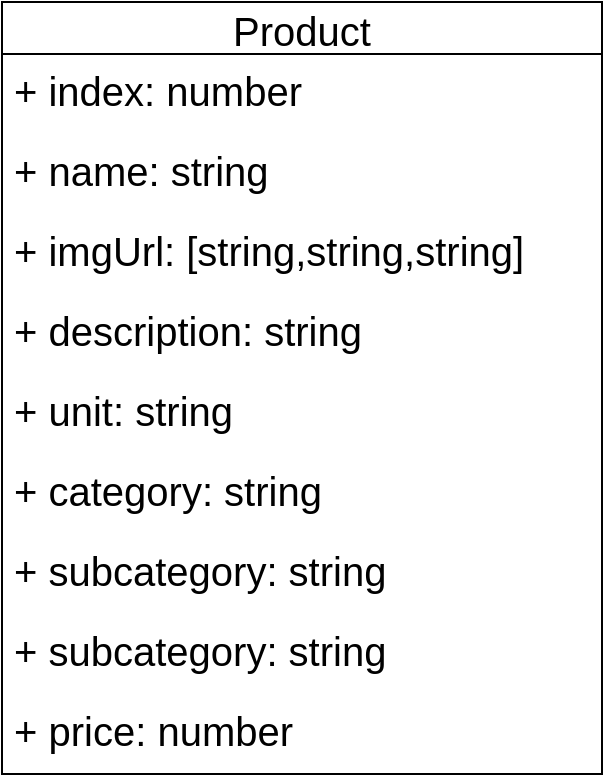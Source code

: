 <mxfile version="20.2.2" type="github"><diagram id="1AbcbuRgnxJYI0di3N0F" name="Страница 1"><mxGraphModel dx="1018" dy="658" grid="1" gridSize="10" guides="1" tooltips="1" connect="1" arrows="1" fold="1" page="1" pageScale="1" pageWidth="827" pageHeight="1169" math="0" shadow="0"><root><mxCell id="0"/><mxCell id="1" parent="0"/><mxCell id="YhxCT2E5ucoZAlq6fzBq-1" value="Product" style="swimlane;fontStyle=0;childLayout=stackLayout;horizontal=1;startSize=26;fillColor=none;horizontalStack=0;resizeParent=1;resizeParentMax=0;resizeLast=0;collapsible=1;marginBottom=0;fontSize=20;" parent="1" vertex="1"><mxGeometry x="70" y="130" width="300" height="386" as="geometry"><mxRectangle x="130" y="240" width="100" height="30" as="alternateBounds"/></mxGeometry></mxCell><mxCell id="YhxCT2E5ucoZAlq6fzBq-2" value="+ index: number" style="text;strokeColor=none;fillColor=none;align=left;verticalAlign=top;spacingLeft=4;spacingRight=4;overflow=hidden;rotatable=0;points=[[0,0.5],[1,0.5]];portConstraint=eastwest;fontSize=20;" parent="YhxCT2E5ucoZAlq6fzBq-1" vertex="1"><mxGeometry y="26" width="300" height="40" as="geometry"/></mxCell><mxCell id="YhxCT2E5ucoZAlq6fzBq-3" value="+ name: string" style="text;strokeColor=none;fillColor=none;align=left;verticalAlign=top;spacingLeft=4;spacingRight=4;overflow=hidden;rotatable=0;points=[[0,0.5],[1,0.5]];portConstraint=eastwest;fontSize=20;" parent="YhxCT2E5ucoZAlq6fzBq-1" vertex="1"><mxGeometry y="66" width="300" height="40" as="geometry"/></mxCell><mxCell id="YhxCT2E5ucoZAlq6fzBq-4" value="+ imgUrl: [string,string,string]" style="text;strokeColor=none;fillColor=none;align=left;verticalAlign=top;spacingLeft=4;spacingRight=4;overflow=hidden;rotatable=0;points=[[0,0.5],[1,0.5]];portConstraint=eastwest;fontSize=20;" parent="YhxCT2E5ucoZAlq6fzBq-1" vertex="1"><mxGeometry y="106" width="300" height="40" as="geometry"/></mxCell><mxCell id="YhxCT2E5ucoZAlq6fzBq-5" value="+ description: string" style="text;strokeColor=none;fillColor=none;align=left;verticalAlign=top;spacingLeft=4;spacingRight=4;overflow=hidden;rotatable=0;points=[[0,0.5],[1,0.5]];portConstraint=eastwest;fontSize=20;" parent="YhxCT2E5ucoZAlq6fzBq-1" vertex="1"><mxGeometry y="146" width="300" height="40" as="geometry"/></mxCell><mxCell id="YhxCT2E5ucoZAlq6fzBq-6" value="+ unit: string" style="text;strokeColor=none;fillColor=none;align=left;verticalAlign=top;spacingLeft=4;spacingRight=4;overflow=hidden;rotatable=0;points=[[0,0.5],[1,0.5]];portConstraint=eastwest;fontSize=20;" parent="YhxCT2E5ucoZAlq6fzBq-1" vertex="1"><mxGeometry y="186" width="300" height="40" as="geometry"/></mxCell><mxCell id="YhxCT2E5ucoZAlq6fzBq-7" value="+ category: string" style="text;strokeColor=none;fillColor=none;align=left;verticalAlign=top;spacingLeft=4;spacingRight=4;overflow=hidden;rotatable=0;points=[[0,0.5],[1,0.5]];portConstraint=eastwest;fontSize=20;" parent="YhxCT2E5ucoZAlq6fzBq-1" vertex="1"><mxGeometry y="226" width="300" height="40" as="geometry"/></mxCell><mxCell id="YhxCT2E5ucoZAlq6fzBq-8" value="+ subcategory: string" style="text;strokeColor=none;fillColor=none;align=left;verticalAlign=top;spacingLeft=4;spacingRight=4;overflow=hidden;rotatable=0;points=[[0,0.5],[1,0.5]];portConstraint=eastwest;fontSize=20;" parent="YhxCT2E5ucoZAlq6fzBq-1" vertex="1"><mxGeometry y="266" width="300" height="40" as="geometry"/></mxCell><mxCell id="YhxCT2E5ucoZAlq6fzBq-9" value="+ subcategory: string" style="text;strokeColor=none;fillColor=none;align=left;verticalAlign=top;spacingLeft=4;spacingRight=4;overflow=hidden;rotatable=0;points=[[0,0.5],[1,0.5]];portConstraint=eastwest;fontSize=20;" parent="YhxCT2E5ucoZAlq6fzBq-1" vertex="1"><mxGeometry y="306" width="300" height="40" as="geometry"/></mxCell><mxCell id="YhxCT2E5ucoZAlq6fzBq-10" value="+ price: number" style="text;strokeColor=none;fillColor=none;align=left;verticalAlign=top;spacingLeft=4;spacingRight=4;overflow=hidden;rotatable=0;points=[[0,0.5],[1,0.5]];portConstraint=eastwest;fontSize=20;" parent="YhxCT2E5ucoZAlq6fzBq-1" vertex="1"><mxGeometry y="346" width="300" height="40" as="geometry"/></mxCell></root></mxGraphModel></diagram></mxfile>
